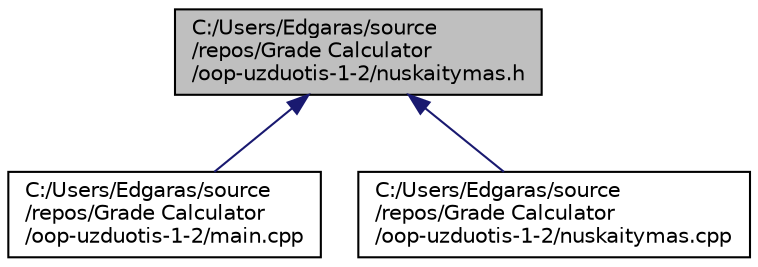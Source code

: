 digraph "C:/Users/Edgaras/source/repos/Grade Calculator/oop-uzduotis-1-2/nuskaitymas.h"
{
 // LATEX_PDF_SIZE
  edge [fontname="Helvetica",fontsize="10",labelfontname="Helvetica",labelfontsize="10"];
  node [fontname="Helvetica",fontsize="10",shape=record];
  Node1 [label="C:/Users/Edgaras/source\l/repos/Grade Calculator\l/oop-uzduotis-1-2/nuskaitymas.h",height=0.2,width=0.4,color="black", fillcolor="grey75", style="filled", fontcolor="black",tooltip=" "];
  Node1 -> Node2 [dir="back",color="midnightblue",fontsize="10",style="solid"];
  Node2 [label="C:/Users/Edgaras/source\l/repos/Grade Calculator\l/oop-uzduotis-1-2/main.cpp",height=0.2,width=0.4,color="black", fillcolor="white", style="filled",URL="$main_8cpp.html",tooltip=" "];
  Node1 -> Node3 [dir="back",color="midnightblue",fontsize="10",style="solid"];
  Node3 [label="C:/Users/Edgaras/source\l/repos/Grade Calculator\l/oop-uzduotis-1-2/nuskaitymas.cpp",height=0.2,width=0.4,color="black", fillcolor="white", style="filled",URL="$nuskaitymas_8cpp.html",tooltip=" "];
}
